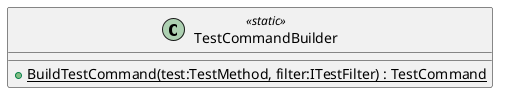 @startuml
class TestCommandBuilder <<static>> {
    + {static} BuildTestCommand(test:TestMethod, filter:ITestFilter) : TestCommand
}
@enduml
